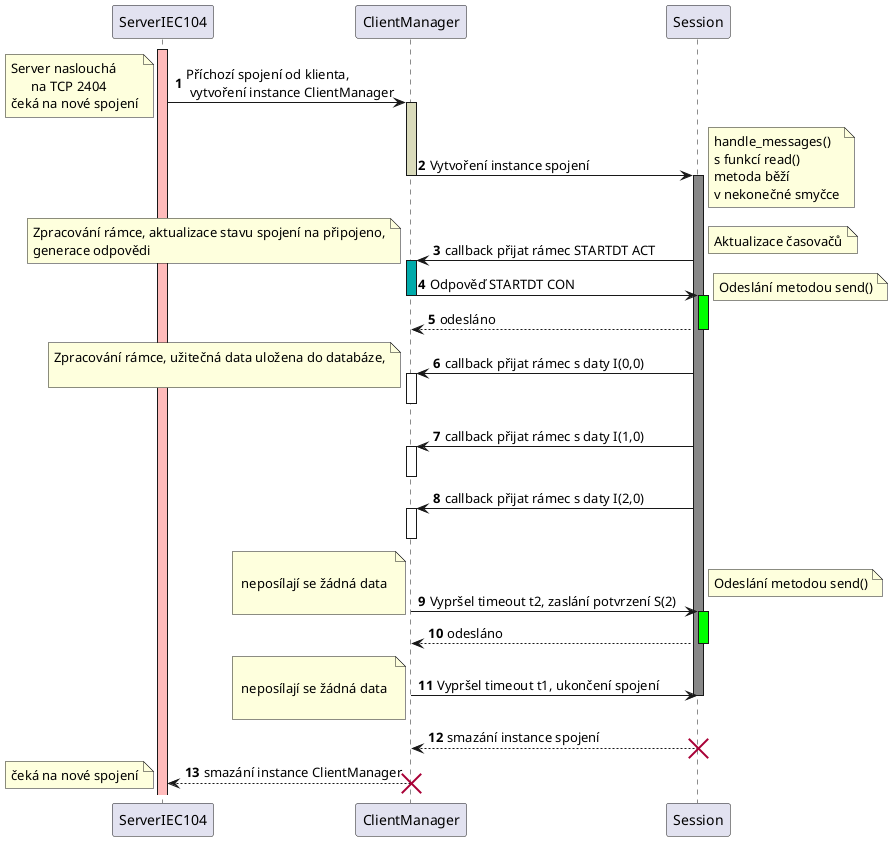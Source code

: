 @startuml
autonumber
skinparam DefaultTextSize 15

participant ServerIEC104 as server
participant ClientManager as clientmanager
participant Session as session


activate server #FFBBBB

server -> clientmanager: Příchozí spojení od klienta,\n vytvoření instance ClientManager
note left : Server naslouchá\n      na TCP 2404\nčeká na nové spojení
activate clientmanager #DADBBB

clientmanager -> session: Vytvoření instance spojení
deactivate clientmanager
activate session #8
note right : handle_messages()\ns funkcí read() \nmetoda běží \nv nekonečné smyčce

session -> clientmanager: callback přijat rámec STARTDT ACT
activate clientmanager #00AAAA
note right : Aktualizace časovačů
note left : Zpracování rámce, aktualizace stavu spojení na připojeno,\ngenerace odpovědi


clientmanager -> session: Odpověď STARTDT CON
deactivate clientmanager
activate session #Lime

note right: Odeslání metodou send()
return odesláno

session -> clientmanager: callback přijat rámec s daty I(0,0)
activate clientmanager
note left : Zpracování rámce, užitečná data uložena do databáze,\n
deactivate clientmanager


session -> clientmanager: callback přijat rámec s daty I(1,0)
activate clientmanager
deactivate clientmanager
session -> clientmanager: callback přijat rámec s daty I(2,0)
activate clientmanager
deactivate clientmanager


clientmanager -> session: Vypršel timeout t2, zaslání potvrzení S(2)
note right: Odeslání metodou send()
note left : \n neposílají se žádná data \n
activate session #Lime
return odesláno

clientmanager -> session: Vypršel timeout t1, ukončení spojení
note left : \n neposílají se žádná data \n
deactivate session
return smazání instance spojení
destroy session
clientmanager -[dotted]> server: smazání instance ClientManager
note left : čeká na nové spojení
destroy clientmanager



'activate server #FFCBBB


deactivate clientmanager
@enduml